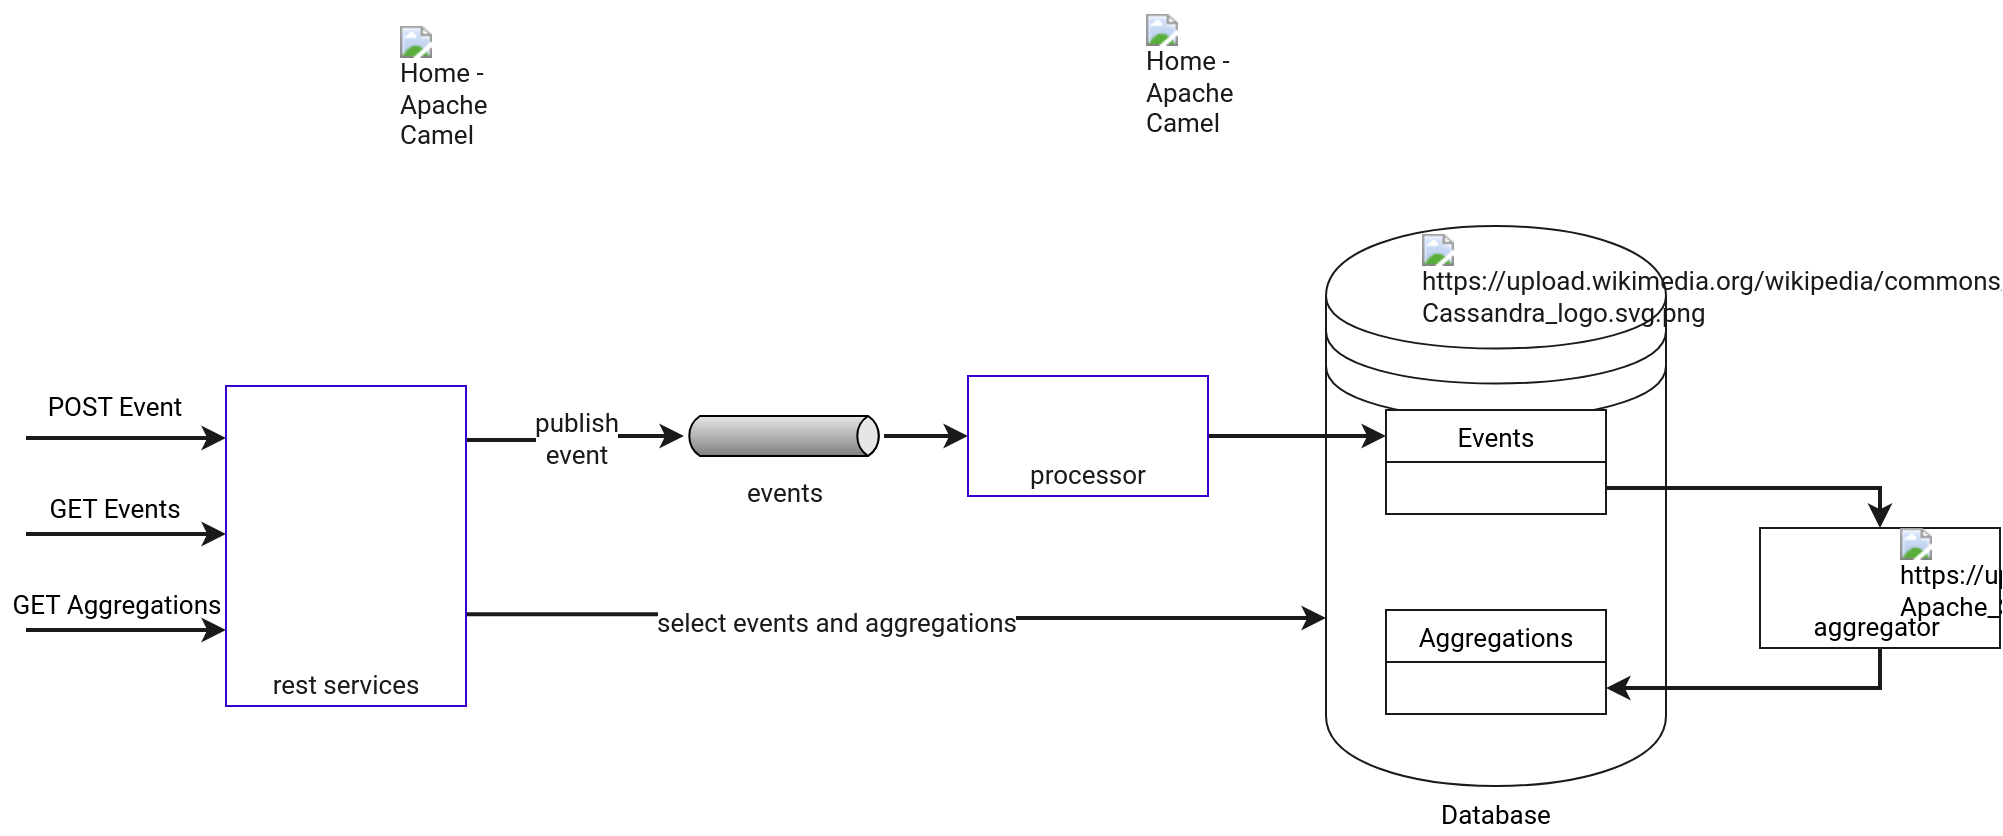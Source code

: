 <mxfile version="13.1.3">
    <diagram id="6hGFLwfOUW9BJ-s0fimq" name="Page-1">
        <mxGraphModel dx="2913" dy="1175" grid="0" gridSize="10" guides="1" tooltips="1" connect="1" arrows="1" fold="1" page="1" pageScale="1" pageWidth="1169" pageHeight="827" background="#ffffff" math="0" shadow="0" extFonts="Roboto^https://fonts.googleapis.com/css?family=Roboto">
            <root>
                <mxCell id="0"/>
                <mxCell id="1" parent="0"/>
                <mxCell id="2" value="Database" style="shape=datastore;whiteSpace=wrap;html=1;labelPosition=center;verticalLabelPosition=bottom;align=center;verticalAlign=top;labelBackgroundColor=none;labelBorderColor=none;fontColor=#000000;fillColor=#FFFFFF;strokeColor=#1A1A1A;fontFamily=Roboto;FType=g;fontSize=13;" parent="1" vertex="1">
                    <mxGeometry x="-460" y="190" width="170" height="280" as="geometry"/>
                </mxCell>
                <mxCell id="6" style="edgeStyle=orthogonalEdgeStyle;rounded=0;orthogonalLoop=1;jettySize=auto;html=1;entryX=0;entryY=0.5;entryDx=0;entryDy=0;fontColor=#1A1A1A;labelBackgroundColor=#FFFFFF;labelBorderColor=none;strokeColor=#1A1A1A;strokeWidth=2;fontFamily=Roboto;fontSize=13;" parent="1" source="3" target="5" edge="1">
                    <mxGeometry relative="1" as="geometry"/>
                </mxCell>
                <mxCell id="3" value="events" style="strokeWidth=1;outlineConnect=0;dashed=0;align=center;html=1;fontSize=13;shape=mxgraph.eip.messageChannel;verticalLabelPosition=bottom;labelBackgroundColor=none;verticalAlign=top;fontColor=#1A1A1A;labelBorderColor=none;fillColor=#FFFFFF;fontFamily=Roboto;" parent="1" vertex="1">
                    <mxGeometry x="-781" y="281" width="100" height="28" as="geometry"/>
                </mxCell>
                <mxCell id="7" style="edgeStyle=orthogonalEdgeStyle;rounded=0;orthogonalLoop=1;jettySize=auto;html=1;entryX=0;entryY=0.25;entryDx=0;entryDy=0;fontColor=#1A1A1A;labelBackgroundColor=#FFFFFF;labelBorderColor=none;strokeColor=#1A1A1A;strokeWidth=2;fontFamily=Roboto;fontSize=13;" parent="1" source="5" target="14" edge="1">
                    <mxGeometry relative="1" as="geometry"/>
                </mxCell>
                <mxCell id="5" value="processor " style="rounded=0;whiteSpace=wrap;html=1;fontColor=#1A1A1A;labelBackgroundColor=none;labelBorderColor=none;fillColor=#FFFFFF;strokeColor=#3700CC;fontFamily=Roboto;FType=g;fontSize=13;verticalAlign=bottom;" parent="1" vertex="1">
                    <mxGeometry x="-639" y="265" width="120" height="60" as="geometry"/>
                </mxCell>
                <mxCell id="10" value="publish&lt;br style=&quot;font-size: 13px;&quot;&gt;event" style="edgeStyle=orthogonalEdgeStyle;rounded=0;orthogonalLoop=1;jettySize=auto;html=1;exitX=1;exitY=0.169;exitDx=0;exitDy=0;exitPerimeter=0;fontColor=#1A1A1A;labelBackgroundColor=#FFFFFF;labelBorderColor=none;strokeColor=#1A1A1A;strokeWidth=2;fontFamily=Roboto;fontSize=13;" edge="1" parent="1" source="9" target="3">
                    <mxGeometry relative="1" as="geometry">
                        <mxPoint x="-929" y="290" as="sourcePoint"/>
                    </mxGeometry>
                </mxCell>
                <mxCell id="11" style="edgeStyle=orthogonalEdgeStyle;rounded=0;orthogonalLoop=1;jettySize=auto;html=1;entryX=0;entryY=0.7;entryDx=0;entryDy=0;exitX=1;exitY=0.713;exitDx=0;exitDy=0;exitPerimeter=0;fontColor=#1A1A1A;labelBackgroundColor=#FFFFFF;labelBorderColor=none;strokeColor=#1A1A1A;strokeWidth=2;fontFamily=Roboto;fontSize=13;" edge="1" parent="1" source="9" target="2">
                    <mxGeometry relative="1" as="geometry"/>
                </mxCell>
                <mxCell id="12" value="select events and aggregations" style="edgeLabel;html=1;align=center;verticalAlign=middle;resizable=0;points=[];fontColor=#1A1A1A;labelBackgroundColor=#FFFFFF;labelBorderColor=none;fontFamily=Roboto;fontSize=13;" vertex="1" connectable="0" parent="11">
                    <mxGeometry x="-0.145" y="-4" relative="1" as="geometry">
                        <mxPoint as="offset"/>
                    </mxGeometry>
                </mxCell>
                <mxCell id="9" value="rest&amp;nbsp;services" style="rounded=0;whiteSpace=wrap;html=1;fontColor=#1A1A1A;labelBackgroundColor=none;labelBorderColor=none;fillColor=#FFFFFF;strokeColor=#3700CC;fontFamily=Roboto;FType=g;fontSize=13;verticalAlign=bottom;" vertex="1" parent="1">
                    <mxGeometry x="-1010" y="270" width="120" height="160" as="geometry"/>
                </mxCell>
                <mxCell id="21" style="edgeStyle=orthogonalEdgeStyle;rounded=0;orthogonalLoop=1;jettySize=auto;html=1;entryX=0.5;entryY=0;entryDx=0;entryDy=0;fontColor=#1A1A1A;labelBackgroundColor=#FFFFFF;labelBorderColor=none;strokeColor=#1A1A1A;strokeWidth=2;fontFamily=Roboto;fontSize=13;exitX=1;exitY=0.75;exitDx=0;exitDy=0;" edge="1" parent="1" source="14" target="20">
                    <mxGeometry relative="1" as="geometry">
                        <Array as="points">
                            <mxPoint x="-183" y="321"/>
                        </Array>
                    </mxGeometry>
                </mxCell>
                <mxCell id="22" style="edgeStyle=orthogonalEdgeStyle;rounded=0;orthogonalLoop=1;jettySize=auto;html=1;entryX=1;entryY=0.75;entryDx=0;entryDy=0;fontColor=#1A1A1A;exitX=0.5;exitY=1;exitDx=0;exitDy=0;labelBackgroundColor=#FFFFFF;labelBorderColor=none;strokeColor=#1A1A1A;strokeWidth=2;fontFamily=Roboto;fontSize=13;" edge="1" parent="1" source="20" target="19">
                    <mxGeometry relative="1" as="geometry"/>
                </mxCell>
                <mxCell id="20" value="aggregator&amp;nbsp;" style="rounded=0;whiteSpace=wrap;html=1;fontColor=#000000;labelBackgroundColor=none;labelBorderColor=none;fillColor=#FFFFFF;strokeColor=#1A1A1A;fontFamily=Roboto;FType=g;fontSize=13;verticalAlign=bottom;" vertex="1" parent="1">
                    <mxGeometry x="-243" y="341" width="120" height="60" as="geometry"/>
                </mxCell>
                <mxCell id="14" value="Events" style="swimlane;fontStyle=0;childLayout=stackLayout;horizontal=1;startSize=26;horizontalStack=0;resizeParent=1;resizeParentMax=0;resizeLast=0;collapsible=1;marginBottom=0;align=center;fontSize=13;fontColor=#000000;labelBackgroundColor=none;labelBorderColor=none;fillColor=#FFFFFF;strokeColor=#1A1A1A;fontFamily=Roboto;FType=g;" vertex="1" parent="1">
                    <mxGeometry x="-430" y="282" width="110" height="52" as="geometry"/>
                </mxCell>
                <mxCell id="19" value="Aggregations" style="swimlane;fontStyle=0;childLayout=stackLayout;horizontal=1;startSize=26;horizontalStack=0;resizeParent=1;resizeParentMax=0;resizeLast=0;collapsible=1;marginBottom=0;align=center;fontSize=13;fontColor=#000000;labelBackgroundColor=none;labelBorderColor=none;fillColor=#FFFFFF;strokeColor=#1A1A1A;fontFamily=Roboto;FType=g;" vertex="1" parent="1">
                    <mxGeometry x="-430" y="382" width="110" height="52" as="geometry"/>
                </mxCell>
                <mxCell id="25" value="" style="endArrow=classic;html=1;labelBackgroundColor=#333333;strokeColor=#1A1A1A;strokeWidth=2;fontFamily=Roboto;fontSize=13;fontColor=#000000;" edge="1" parent="1">
                    <mxGeometry width="50" height="50" relative="1" as="geometry">
                        <mxPoint x="-1110" y="296" as="sourcePoint"/>
                        <mxPoint x="-1010" y="296" as="targetPoint"/>
                    </mxGeometry>
                </mxCell>
                <mxCell id="26" value="POST Event" style="text;html=1;align=center;verticalAlign=middle;resizable=0;points=[];autosize=1;fontSize=13;fontFamily=Roboto;fontColor=#000000;" vertex="1" parent="1">
                    <mxGeometry x="-1105" y="270" width="78" height="20" as="geometry"/>
                </mxCell>
                <mxCell id="28" value="" style="endArrow=classic;html=1;labelBackgroundColor=#333333;strokeColor=#1A1A1A;strokeWidth=2;fontFamily=Roboto;fontSize=13;fontColor=#000000;" edge="1" parent="1">
                    <mxGeometry width="50" height="50" relative="1" as="geometry">
                        <mxPoint x="-1110" y="344" as="sourcePoint"/>
                        <mxPoint x="-1010" y="344" as="targetPoint"/>
                    </mxGeometry>
                </mxCell>
                <mxCell id="30" value="GET Events" style="text;html=1;align=center;verticalAlign=middle;resizable=0;points=[];autosize=1;fontSize=13;fontFamily=Roboto;fontColor=#000000;" vertex="1" parent="1">
                    <mxGeometry x="-1104" y="321" width="76" height="20" as="geometry"/>
                </mxCell>
                <mxCell id="31" value="" style="endArrow=classic;html=1;labelBackgroundColor=#333333;strokeColor=#1A1A1A;strokeWidth=2;fontFamily=Roboto;fontSize=13;fontColor=#000000;" edge="1" parent="1">
                    <mxGeometry width="50" height="50" relative="1" as="geometry">
                        <mxPoint x="-1110" y="392" as="sourcePoint"/>
                        <mxPoint x="-1010" y="392" as="targetPoint"/>
                    </mxGeometry>
                </mxCell>
                <mxCell id="32" value="GET Aggregations" style="text;html=1;align=center;verticalAlign=middle;resizable=0;points=[];autosize=1;fontSize=13;fontFamily=Roboto;fontColor=#000000;" vertex="1" parent="1">
                    <mxGeometry x="-1123" y="369" width="115" height="20" as="geometry"/>
                </mxCell>
                <mxCell id="36" value="&lt;meta http-equiv=&quot;content-type&quot; content=&quot;text/html; charset=utf-8&quot;&gt;&lt;img src=&quot;https://upload.wikimedia.org/wikipedia/commons/thumb/f/f3/Apache_Spark_logo.svg/640px-Apache_Spark_logo.svg.png&quot; alt=&quot;https://upload.wikimedia.org/wikipedia/commons/thumb/f/f3/Apache_Spark_logo.svg/640px-Apache_Spark_logo.svg.png&quot; class=&quot;transparent&quot;&gt;" style="text;whiteSpace=wrap;html=1;fontSize=13;fontFamily=Roboto;fontColor=#000000;" vertex="1" parent="1">
                    <mxGeometry x="-175" y="334" width="52" height="41" as="geometry"/>
                </mxCell>
                <mxCell id="37" value="&lt;meta http-equiv=&quot;content-type&quot; content=&quot;text/html; charset=utf-8&quot;&gt;&lt;img src=&quot;https://upload.wikimedia.org/wikipedia/commons/thumb/5/5e/Cassandra_logo.svg/640px-Cassandra_logo.svg.png&quot; alt=&quot;https://upload.wikimedia.org/wikipedia/commons/thumb/5/5e/Cassandra_logo.svg/640px-Cassandra_logo.svg.png&quot; class=&quot;transparent&quot;&gt;" style="text;whiteSpace=wrap;html=1;fontSize=13;fontFamily=Roboto;fontColor=#1A1A1A;" vertex="1" parent="1">
                    <mxGeometry x="-414" y="187" width="78" height="47" as="geometry"/>
                </mxCell>
                <mxCell id="40" value="&lt;meta http-equiv=&quot;content-type&quot; content=&quot;text/html; charset=utf-8&quot;&gt;&lt;img alt=&quot;Home - Apache Camel&quot; class=&quot;n3VNCb&quot; src=&quot;https://camel.apache.org/_/img/quarkus.svg&quot; data-noaft=&quot;1&quot; jsname=&quot;HiaYvf&quot; jsaction=&quot;load:XAeZkd,gvK6lb;&quot; style=&quot;width: 400px; height: 400px; margin: 0px;&quot;&gt;" style="text;whiteSpace=wrap;html=1;fontSize=13;fontFamily=Roboto;fontColor=#1A1A1A;" vertex="1" parent="1">
                    <mxGeometry x="-552" y="77" width="30" height="146" as="geometry"/>
                </mxCell>
                <mxCell id="41" value="&lt;meta http-equiv=&quot;content-type&quot; content=&quot;text/html; charset=utf-8&quot;&gt;&lt;img alt=&quot;Home - Apache Camel&quot; class=&quot;n3VNCb&quot; src=&quot;https://camel.apache.org/_/img/quarkus.svg&quot; data-noaft=&quot;1&quot; jsname=&quot;HiaYvf&quot; jsaction=&quot;load:XAeZkd,gvK6lb;&quot; style=&quot;width: 400px; height: 400px; margin: 0px;&quot;&gt;" style="text;whiteSpace=wrap;html=1;fontSize=13;fontFamily=Roboto;fontColor=#1A1A1A;" vertex="1" parent="1">
                    <mxGeometry x="-925" y="83" width="30" height="146" as="geometry"/>
                </mxCell>
            </root>
        </mxGraphModel>
    </diagram>
</mxfile>